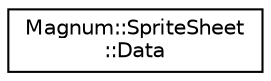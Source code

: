 digraph "圖形化之類別階層"
{
  edge [fontname="Helvetica",fontsize="10",labelfontname="Helvetica",labelfontsize="10"];
  node [fontname="Helvetica",fontsize="10",shape=record];
  rankdir="LR";
  Node1 [label="Magnum::SpriteSheet\l::Data",height=0.2,width=0.4,color="black", fillcolor="white", style="filled",URL="$class_magnum_1_1_sprite_sheet_1_1_data.html"];
}
